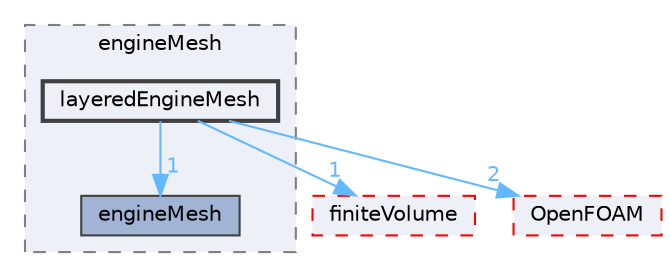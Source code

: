 digraph "src/engine/engineMesh/layeredEngineMesh"
{
 // LATEX_PDF_SIZE
  bgcolor="transparent";
  edge [fontname=Helvetica,fontsize=10,labelfontname=Helvetica,labelfontsize=10];
  node [fontname=Helvetica,fontsize=10,shape=box,height=0.2,width=0.4];
  compound=true
  subgraph clusterdir_519b65c37d0222dfd330392f4e2f4458 {
    graph [ bgcolor="#edf0f7", pencolor="grey50", label="engineMesh", fontname=Helvetica,fontsize=10 style="filled,dashed", URL="dir_519b65c37d0222dfd330392f4e2f4458.html",tooltip=""]
  dir_a5039ba4f538f281d2ef96cdafc71598 [label="engineMesh", fillcolor="#a2b4d6", color="grey25", style="filled", URL="dir_a5039ba4f538f281d2ef96cdafc71598.html",tooltip=""];
  dir_9d28714b1867b748f934b1473b9df6ed [label="layeredEngineMesh", fillcolor="#edf0f7", color="grey25", style="filled,bold", URL="dir_9d28714b1867b748f934b1473b9df6ed.html",tooltip=""];
  }
  dir_9bd15774b555cf7259a6fa18f99fe99b [label="finiteVolume", fillcolor="#edf0f7", color="red", style="filled,dashed", URL="dir_9bd15774b555cf7259a6fa18f99fe99b.html",tooltip=""];
  dir_c5473ff19b20e6ec4dfe5c310b3778a8 [label="OpenFOAM", fillcolor="#edf0f7", color="red", style="filled,dashed", URL="dir_c5473ff19b20e6ec4dfe5c310b3778a8.html",tooltip=""];
  dir_9d28714b1867b748f934b1473b9df6ed->dir_9bd15774b555cf7259a6fa18f99fe99b [headlabel="1", labeldistance=1.5 headhref="dir_002105_001387.html" href="dir_002105_001387.html" color="steelblue1" fontcolor="steelblue1"];
  dir_9d28714b1867b748f934b1473b9df6ed->dir_a5039ba4f538f281d2ef96cdafc71598 [headlabel="1", labeldistance=1.5 headhref="dir_002105_001149.html" href="dir_002105_001149.html" color="steelblue1" fontcolor="steelblue1"];
  dir_9d28714b1867b748f934b1473b9df6ed->dir_c5473ff19b20e6ec4dfe5c310b3778a8 [headlabel="2", labeldistance=1.5 headhref="dir_002105_002695.html" href="dir_002105_002695.html" color="steelblue1" fontcolor="steelblue1"];
}
